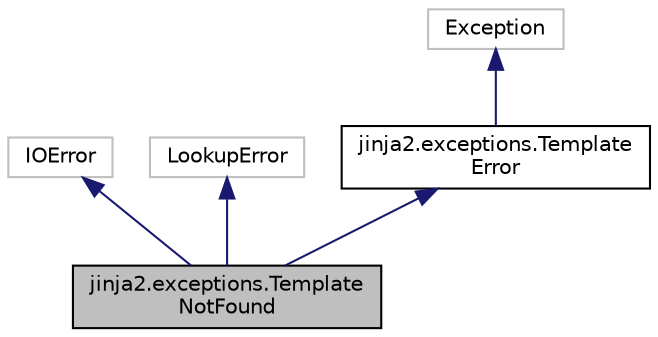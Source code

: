 digraph "jinja2.exceptions.TemplateNotFound"
{
 // LATEX_PDF_SIZE
  edge [fontname="Helvetica",fontsize="10",labelfontname="Helvetica",labelfontsize="10"];
  node [fontname="Helvetica",fontsize="10",shape=record];
  Node1 [label="jinja2.exceptions.Template\lNotFound",height=0.2,width=0.4,color="black", fillcolor="grey75", style="filled", fontcolor="black",tooltip=" "];
  Node2 -> Node1 [dir="back",color="midnightblue",fontsize="10",style="solid"];
  Node2 [label="IOError",height=0.2,width=0.4,color="grey75", fillcolor="white", style="filled",tooltip=" "];
  Node3 -> Node1 [dir="back",color="midnightblue",fontsize="10",style="solid"];
  Node3 [label="LookupError",height=0.2,width=0.4,color="grey75", fillcolor="white", style="filled",tooltip=" "];
  Node4 -> Node1 [dir="back",color="midnightblue",fontsize="10",style="solid"];
  Node4 [label="jinja2.exceptions.Template\lError",height=0.2,width=0.4,color="black", fillcolor="white", style="filled",URL="$classjinja2_1_1exceptions_1_1TemplateError.html",tooltip=" "];
  Node5 -> Node4 [dir="back",color="midnightblue",fontsize="10",style="solid"];
  Node5 [label="Exception",height=0.2,width=0.4,color="grey75", fillcolor="white", style="filled",tooltip=" "];
}
